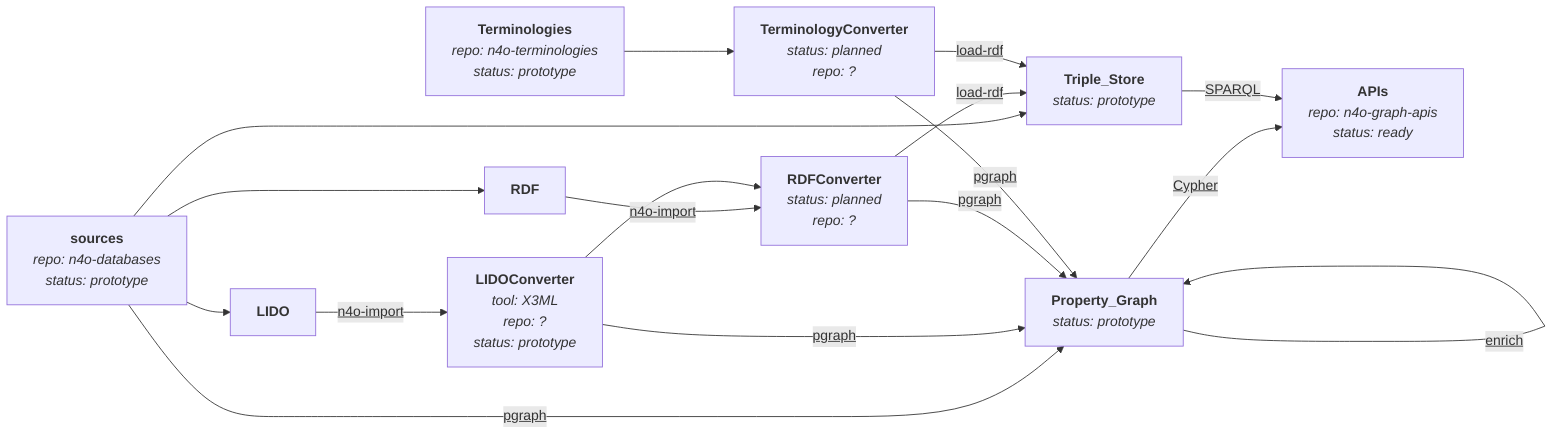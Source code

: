 flowchart LR
    APIs["<b>APIs</b><br/><i>repo: n4o-graph-apis</i><br/><i>status: ready</i>"]
    LIDO["<b>LIDO</b>"]
    LIDOConverter["<b>LIDOConverter</b><br/><i>tool: X3ML</i><br/><i>repo: ?</i><br/><i>status: prototype</i>"]
    Property_Graph["<b>Property_Graph</b><br/><i>status: prototype</i>"]
    RDF["<b>RDF</b>"]
    RDFConverter["<b>RDFConverter</b><br/><i>status: planned</i><br/><i>repo: ?</i>"]
    Terminologies["<b>Terminologies</b><br/><i>repo: n4o-terminologies</i><br/><i>status: prototype</i>"]
    TerminologyConverter["<b>TerminologyConverter</b><br/><i>status: planned</i><br/><i>repo: ?</i>"]
    Triple_Store["<b>Triple_Store</b><br/><i>status: prototype</i>"]
    sources["<b>sources</b><br/><i>repo: n4o-databases</i><br/><i>status: prototype</i>"]
    sources -- "<u>pgraph</u>" --> Property_Graph
    sources --> Triple_Store
    sources --> LIDO
    sources --> RDF
    LIDO -- "<u>n4o-import</u>" --> LIDOConverter
    LIDOConverter -- "<u>pgraph</u>" --> Property_Graph
    RDF -- "<u>n4o-import</u>" --> RDFConverter
    RDFConverter -- "<u>load-rdf</u>" --> Triple_Store
    RDFConverter -- "<u>pgraph</u>" --> Property_Graph
    Property_Graph -- "<u>enrich</u>" --> Property_Graph
    LIDOConverter --> RDFConverter
    Property_Graph -- "<u>Cypher</u>" --> APIs
    Triple_Store -- "<u>SPARQL</u>" --> APIs
    Terminologies --> TerminologyConverter
    TerminologyConverter -- "<u>load-rdf</u>" --> Triple_Store
    TerminologyConverter -- "<u>pgraph</u>" --> Property_Graph
